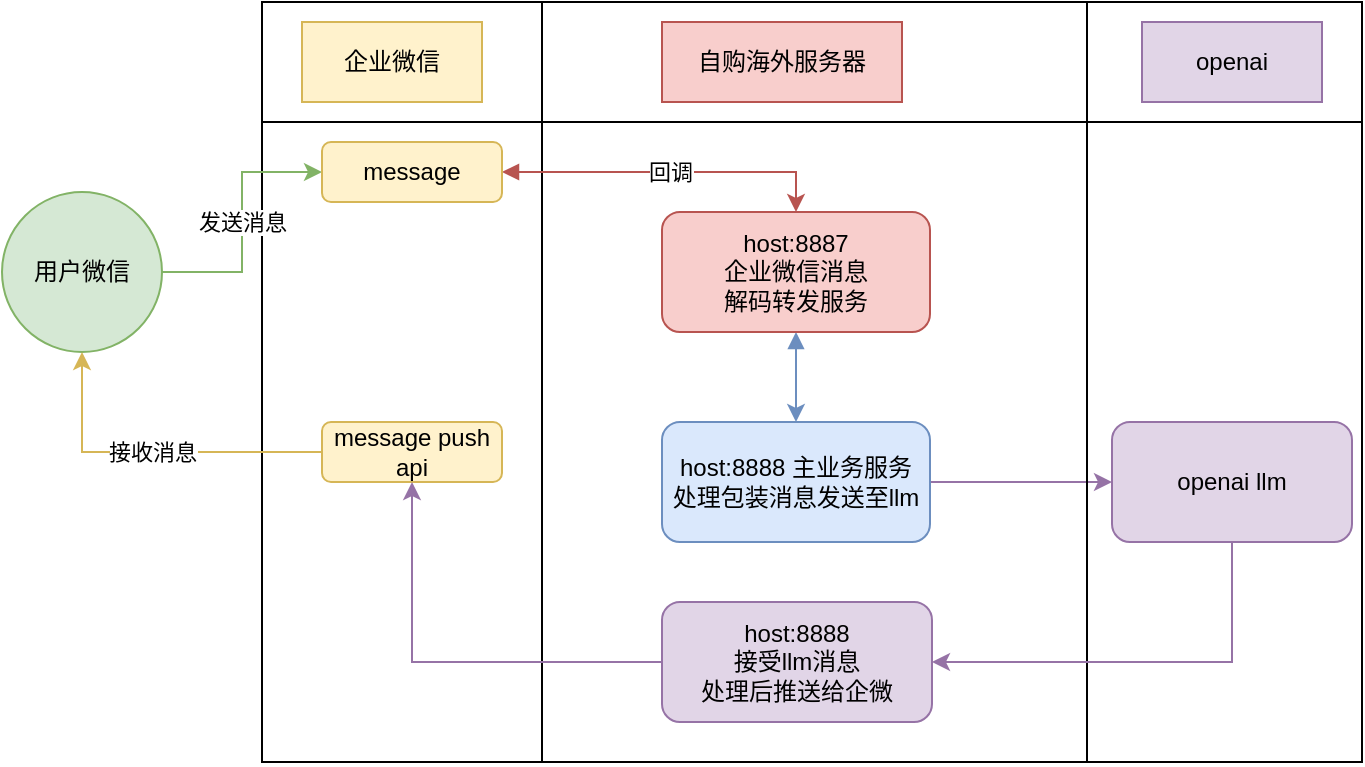 <mxfile version="21.1.2" type="device">
  <diagram name="第 1 页" id="_aAGDLxYVrwEGPPcTQQ3">
    <mxGraphModel dx="1098" dy="838" grid="1" gridSize="10" guides="1" tooltips="1" connect="1" arrows="1" fold="1" page="1" pageScale="1" pageWidth="827" pageHeight="1169" math="0" shadow="0">
      <root>
        <mxCell id="0" />
        <mxCell id="1" parent="0" />
        <mxCell id="jhaUDCzwSMfTZZGS5wad-3" value="" style="shape=internalStorage;whiteSpace=wrap;html=1;backgroundOutline=1;dx=140;dy=60;" vertex="1" parent="1">
          <mxGeometry x="140" y="180" width="550" height="380" as="geometry" />
        </mxCell>
        <mxCell id="jhaUDCzwSMfTZZGS5wad-9" value="发送消息" style="edgeStyle=orthogonalEdgeStyle;rounded=0;orthogonalLoop=1;jettySize=auto;html=1;exitX=1;exitY=0.5;exitDx=0;exitDy=0;strokeColor=#82b366;fillColor=#d5e8d4;" edge="1" parent="1" source="jhaUDCzwSMfTZZGS5wad-2" target="jhaUDCzwSMfTZZGS5wad-8">
          <mxGeometry relative="1" as="geometry" />
        </mxCell>
        <mxCell id="jhaUDCzwSMfTZZGS5wad-2" value="用户微信" style="ellipse;whiteSpace=wrap;html=1;aspect=fixed;fillColor=#d5e8d4;strokeColor=#82b366;" vertex="1" parent="1">
          <mxGeometry x="10" y="275" width="80" height="80" as="geometry" />
        </mxCell>
        <mxCell id="jhaUDCzwSMfTZZGS5wad-5" value="企业微信" style="rounded=0;whiteSpace=wrap;html=1;fillColor=#fff2cc;strokeColor=#d6b656;" vertex="1" parent="1">
          <mxGeometry x="160" y="190" width="90" height="40" as="geometry" />
        </mxCell>
        <mxCell id="jhaUDCzwSMfTZZGS5wad-6" value="自购海外服务器" style="rounded=0;whiteSpace=wrap;html=1;fillColor=#f8cecc;strokeColor=#b85450;" vertex="1" parent="1">
          <mxGeometry x="340" y="190" width="120" height="40" as="geometry" />
        </mxCell>
        <mxCell id="jhaUDCzwSMfTZZGS5wad-12" value="回调" style="edgeStyle=orthogonalEdgeStyle;rounded=0;orthogonalLoop=1;jettySize=auto;html=1;exitX=1;exitY=0.5;exitDx=0;exitDy=0;entryX=0.5;entryY=0;entryDx=0;entryDy=0;startArrow=block;startFill=1;fillColor=#f8cecc;strokeColor=#b85450;" edge="1" parent="1" source="jhaUDCzwSMfTZZGS5wad-8" target="jhaUDCzwSMfTZZGS5wad-11">
          <mxGeometry relative="1" as="geometry" />
        </mxCell>
        <mxCell id="jhaUDCzwSMfTZZGS5wad-8" value="message" style="rounded=1;whiteSpace=wrap;html=1;fillColor=#fff2cc;strokeColor=#d6b656;" vertex="1" parent="1">
          <mxGeometry x="170" y="250" width="90" height="30" as="geometry" />
        </mxCell>
        <mxCell id="jhaUDCzwSMfTZZGS5wad-15" style="edgeStyle=orthogonalEdgeStyle;rounded=0;orthogonalLoop=1;jettySize=auto;html=1;exitX=0.5;exitY=1;exitDx=0;exitDy=0;startArrow=block;startFill=1;fillColor=#dae8fc;strokeColor=#6c8ebf;" edge="1" parent="1" source="jhaUDCzwSMfTZZGS5wad-11" target="jhaUDCzwSMfTZZGS5wad-14">
          <mxGeometry relative="1" as="geometry" />
        </mxCell>
        <mxCell id="jhaUDCzwSMfTZZGS5wad-11" value="host:8887 &lt;br&gt;企业微信消息&lt;br&gt;解码转发服务" style="rounded=1;whiteSpace=wrap;html=1;fillColor=#f8cecc;strokeColor=#b85450;" vertex="1" parent="1">
          <mxGeometry x="340" y="285" width="134" height="60" as="geometry" />
        </mxCell>
        <mxCell id="jhaUDCzwSMfTZZGS5wad-21" style="edgeStyle=orthogonalEdgeStyle;rounded=0;orthogonalLoop=1;jettySize=auto;html=1;exitX=1;exitY=0.5;exitDx=0;exitDy=0;entryX=0;entryY=0.5;entryDx=0;entryDy=0;fillColor=#e1d5e7;strokeColor=#9673a6;" edge="1" parent="1" source="jhaUDCzwSMfTZZGS5wad-14" target="jhaUDCzwSMfTZZGS5wad-20">
          <mxGeometry relative="1" as="geometry" />
        </mxCell>
        <mxCell id="jhaUDCzwSMfTZZGS5wad-14" value="host:8888 主业务服务&lt;br&gt;处理包装消息发送至llm" style="rounded=1;whiteSpace=wrap;html=1;fillColor=#dae8fc;strokeColor=#6c8ebf;" vertex="1" parent="1">
          <mxGeometry x="340" y="390" width="134" height="60" as="geometry" />
        </mxCell>
        <mxCell id="jhaUDCzwSMfTZZGS5wad-22" value="接收消息" style="edgeStyle=orthogonalEdgeStyle;rounded=0;orthogonalLoop=1;jettySize=auto;html=1;exitX=0;exitY=0.5;exitDx=0;exitDy=0;entryX=0.5;entryY=1;entryDx=0;entryDy=0;fillColor=#fff2cc;strokeColor=#d6b656;" edge="1" parent="1" source="jhaUDCzwSMfTZZGS5wad-16" target="jhaUDCzwSMfTZZGS5wad-2">
          <mxGeometry relative="1" as="geometry" />
        </mxCell>
        <mxCell id="jhaUDCzwSMfTZZGS5wad-16" value="message push &lt;br&gt;api" style="rounded=1;whiteSpace=wrap;html=1;fillColor=#fff2cc;strokeColor=#d6b656;" vertex="1" parent="1">
          <mxGeometry x="170" y="390" width="90" height="30" as="geometry" />
        </mxCell>
        <mxCell id="jhaUDCzwSMfTZZGS5wad-18" value="openai" style="rounded=0;whiteSpace=wrap;html=1;fillColor=#e1d5e7;strokeColor=#9673a6;" vertex="1" parent="1">
          <mxGeometry x="580" y="190" width="90" height="40" as="geometry" />
        </mxCell>
        <mxCell id="jhaUDCzwSMfTZZGS5wad-19" value="" style="endArrow=none;html=1;rounded=0;entryX=0.75;entryY=0;entryDx=0;entryDy=0;exitX=0.75;exitY=1;exitDx=0;exitDy=0;" edge="1" parent="1" source="jhaUDCzwSMfTZZGS5wad-3" target="jhaUDCzwSMfTZZGS5wad-3">
          <mxGeometry width="50" height="50" relative="1" as="geometry">
            <mxPoint x="390" y="430" as="sourcePoint" />
            <mxPoint x="440" y="380" as="targetPoint" />
          </mxGeometry>
        </mxCell>
        <mxCell id="jhaUDCzwSMfTZZGS5wad-23" style="edgeStyle=orthogonalEdgeStyle;rounded=0;orthogonalLoop=1;jettySize=auto;html=1;exitX=0.5;exitY=1;exitDx=0;exitDy=0;entryX=1;entryY=0.5;entryDx=0;entryDy=0;fillColor=#e1d5e7;strokeColor=#9673a6;" edge="1" parent="1" source="jhaUDCzwSMfTZZGS5wad-20" target="jhaUDCzwSMfTZZGS5wad-24">
          <mxGeometry relative="1" as="geometry" />
        </mxCell>
        <mxCell id="jhaUDCzwSMfTZZGS5wad-20" value="openai llm" style="rounded=1;whiteSpace=wrap;html=1;fillColor=#e1d5e7;strokeColor=#9673a6;" vertex="1" parent="1">
          <mxGeometry x="565" y="390" width="120" height="60" as="geometry" />
        </mxCell>
        <mxCell id="jhaUDCzwSMfTZZGS5wad-25" style="edgeStyle=orthogonalEdgeStyle;rounded=0;orthogonalLoop=1;jettySize=auto;html=1;exitX=0;exitY=0.5;exitDx=0;exitDy=0;entryX=0.5;entryY=1;entryDx=0;entryDy=0;fillColor=#e1d5e7;strokeColor=#9673a6;" edge="1" parent="1" source="jhaUDCzwSMfTZZGS5wad-24" target="jhaUDCzwSMfTZZGS5wad-16">
          <mxGeometry relative="1" as="geometry" />
        </mxCell>
        <mxCell id="jhaUDCzwSMfTZZGS5wad-24" value="host:8888&lt;br&gt;接受llm消息&lt;br&gt;处理后推送给企微" style="rounded=1;whiteSpace=wrap;html=1;fillColor=#e1d5e7;strokeColor=#9673a6;" vertex="1" parent="1">
          <mxGeometry x="340" y="480" width="135" height="60" as="geometry" />
        </mxCell>
      </root>
    </mxGraphModel>
  </diagram>
</mxfile>

